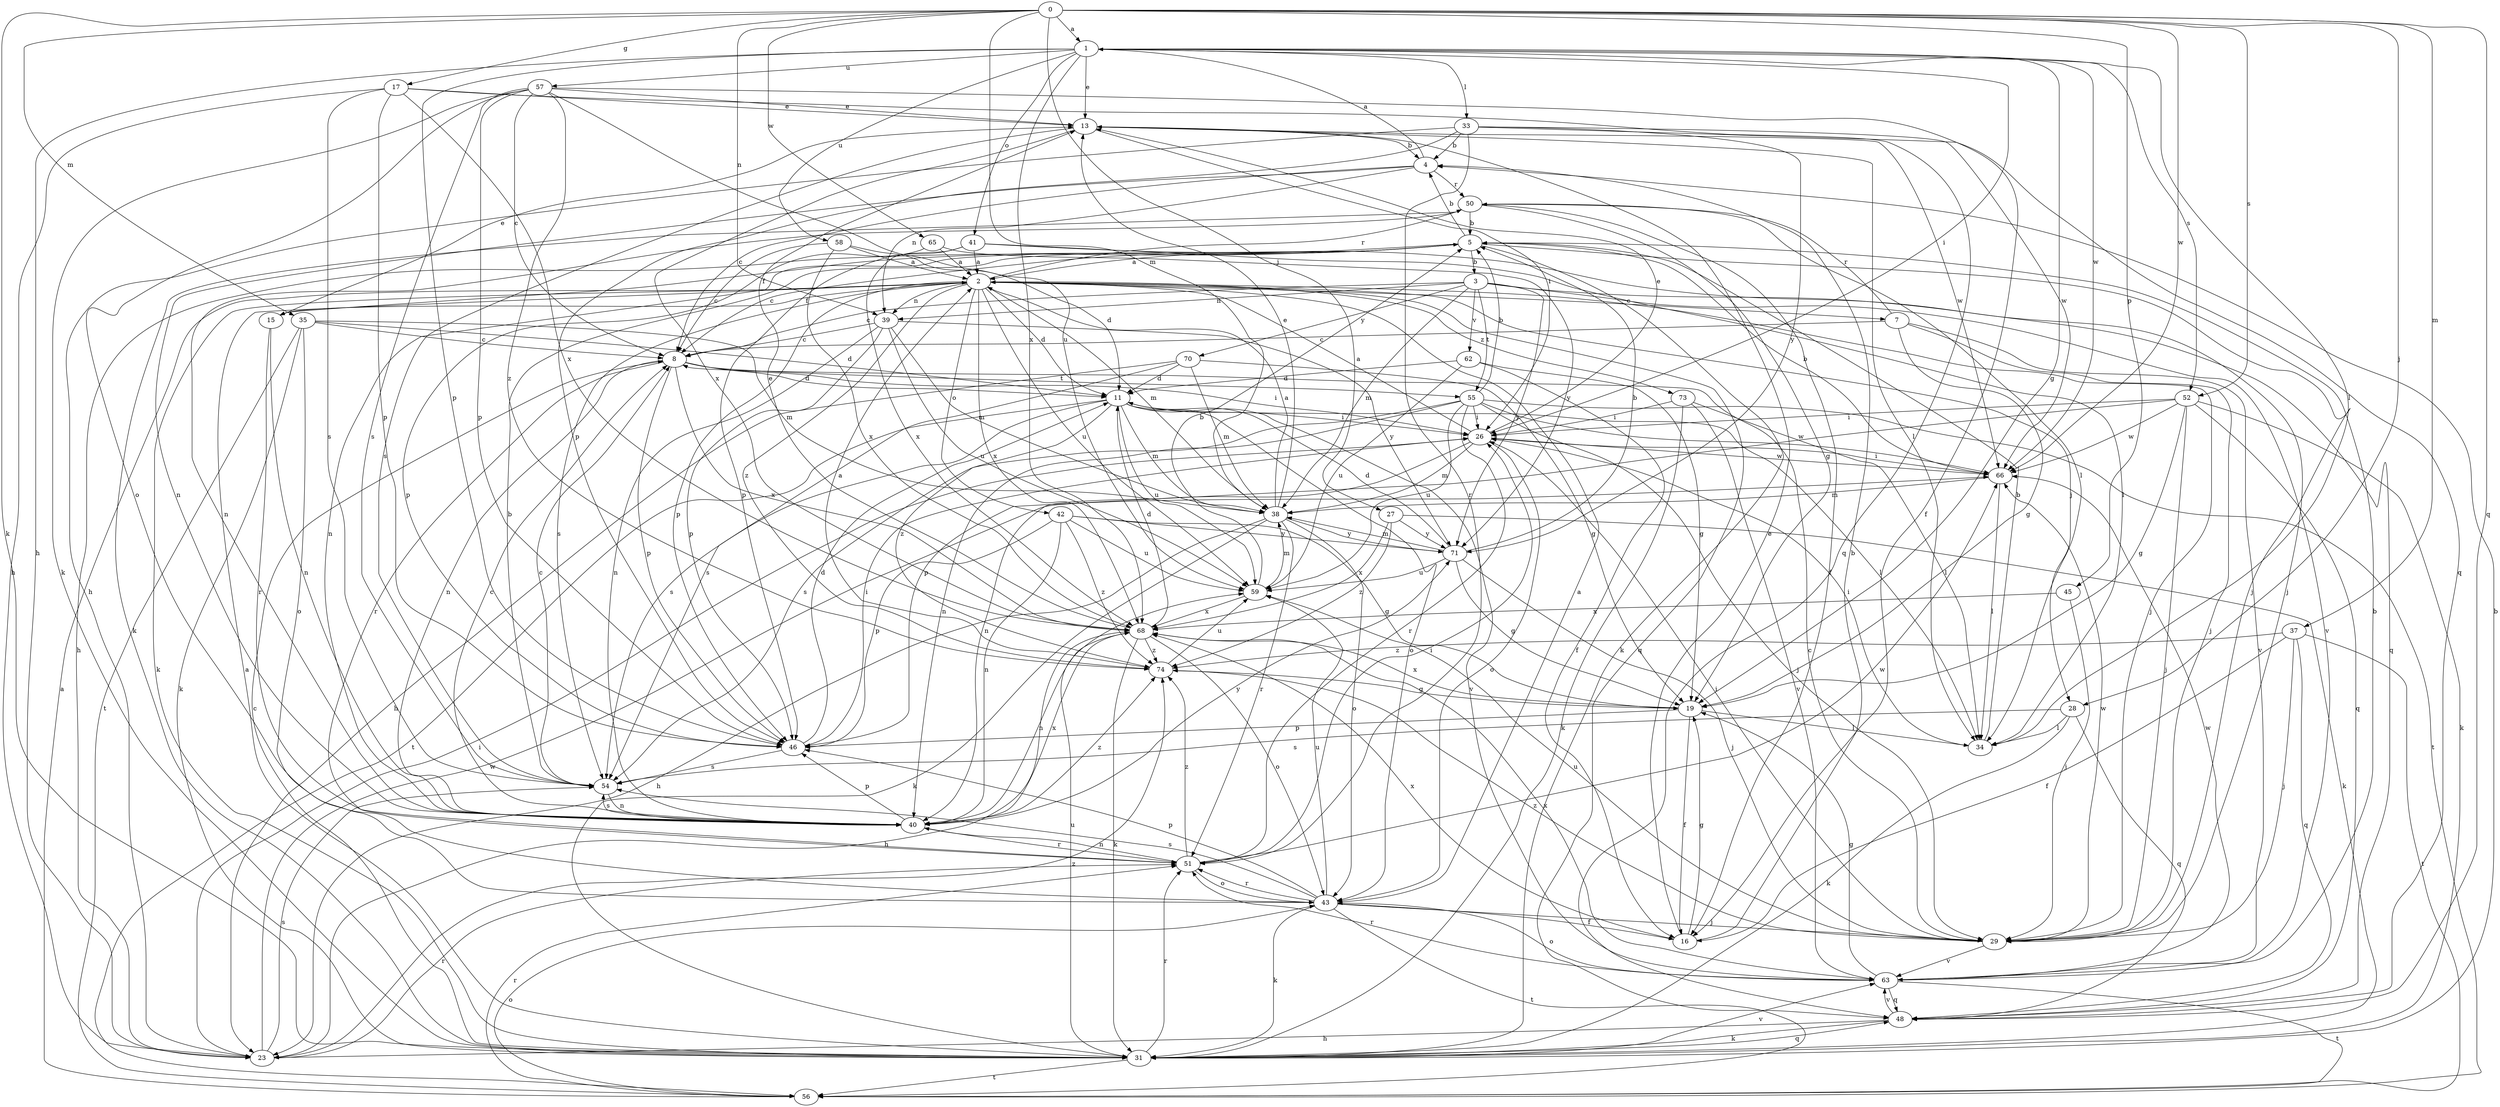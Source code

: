 strict digraph  {
0;
1;
2;
3;
4;
5;
7;
8;
11;
13;
15;
16;
17;
19;
23;
26;
27;
28;
29;
31;
33;
34;
35;
37;
38;
39;
40;
41;
42;
43;
45;
46;
48;
50;
51;
52;
54;
55;
56;
57;
58;
59;
62;
63;
65;
66;
68;
70;
71;
73;
74;
0 -> 1  [label=a];
0 -> 17  [label=g];
0 -> 27  [label=j];
0 -> 28  [label=j];
0 -> 31  [label=k];
0 -> 35  [label=m];
0 -> 37  [label=m];
0 -> 38  [label=m];
0 -> 39  [label=n];
0 -> 45  [label=p];
0 -> 48  [label=q];
0 -> 52  [label=s];
0 -> 65  [label=w];
0 -> 66  [label=w];
1 -> 13  [label=e];
1 -> 19  [label=g];
1 -> 23  [label=h];
1 -> 26  [label=i];
1 -> 33  [label=l];
1 -> 34  [label=l];
1 -> 41  [label=o];
1 -> 46  [label=p];
1 -> 52  [label=s];
1 -> 57  [label=u];
1 -> 58  [label=u];
1 -> 66  [label=w];
1 -> 68  [label=x];
2 -> 7  [label=c];
2 -> 11  [label=d];
2 -> 15  [label=f];
2 -> 28  [label=j];
2 -> 29  [label=j];
2 -> 31  [label=k];
2 -> 38  [label=m];
2 -> 39  [label=n];
2 -> 42  [label=o];
2 -> 46  [label=p];
2 -> 48  [label=q];
2 -> 50  [label=r];
2 -> 54  [label=s];
2 -> 59  [label=u];
2 -> 68  [label=x];
2 -> 73  [label=z];
2 -> 74  [label=z];
3 -> 8  [label=c];
3 -> 38  [label=m];
3 -> 39  [label=n];
3 -> 48  [label=q];
3 -> 55  [label=t];
3 -> 62  [label=v];
3 -> 63  [label=v];
3 -> 70  [label=y];
3 -> 71  [label=y];
4 -> 1  [label=a];
4 -> 8  [label=c];
4 -> 39  [label=n];
4 -> 40  [label=n];
4 -> 50  [label=r];
5 -> 2  [label=a];
5 -> 3  [label=b];
5 -> 4  [label=b];
5 -> 8  [label=c];
5 -> 15  [label=f];
5 -> 23  [label=h];
5 -> 29  [label=j];
5 -> 31  [label=k];
5 -> 40  [label=n];
7 -> 8  [label=c];
7 -> 19  [label=g];
7 -> 29  [label=j];
7 -> 50  [label=r];
7 -> 63  [label=v];
8 -> 11  [label=d];
8 -> 26  [label=i];
8 -> 40  [label=n];
8 -> 46  [label=p];
8 -> 51  [label=r];
8 -> 55  [label=t];
8 -> 68  [label=x];
11 -> 26  [label=i];
11 -> 34  [label=l];
11 -> 38  [label=m];
11 -> 43  [label=o];
11 -> 54  [label=s];
11 -> 56  [label=t];
11 -> 59  [label=u];
11 -> 63  [label=v];
11 -> 74  [label=z];
13 -> 4  [label=b];
13 -> 26  [label=i];
13 -> 34  [label=l];
13 -> 54  [label=s];
13 -> 66  [label=w];
13 -> 68  [label=x];
15 -> 13  [label=e];
15 -> 40  [label=n];
15 -> 51  [label=r];
16 -> 4  [label=b];
16 -> 13  [label=e];
16 -> 19  [label=g];
16 -> 68  [label=x];
17 -> 13  [label=e];
17 -> 23  [label=h];
17 -> 46  [label=p];
17 -> 48  [label=q];
17 -> 54  [label=s];
17 -> 68  [label=x];
19 -> 16  [label=f];
19 -> 34  [label=l];
19 -> 46  [label=p];
19 -> 68  [label=x];
23 -> 26  [label=i];
23 -> 51  [label=r];
23 -> 54  [label=s];
23 -> 66  [label=w];
23 -> 74  [label=z];
26 -> 2  [label=a];
26 -> 13  [label=e];
26 -> 38  [label=m];
26 -> 40  [label=n];
26 -> 43  [label=o];
26 -> 66  [label=w];
27 -> 31  [label=k];
27 -> 68  [label=x];
27 -> 71  [label=y];
27 -> 74  [label=z];
28 -> 31  [label=k];
28 -> 34  [label=l];
28 -> 48  [label=q];
28 -> 54  [label=s];
29 -> 8  [label=c];
29 -> 26  [label=i];
29 -> 59  [label=u];
29 -> 63  [label=v];
29 -> 66  [label=w];
29 -> 74  [label=z];
31 -> 2  [label=a];
31 -> 4  [label=b];
31 -> 8  [label=c];
31 -> 48  [label=q];
31 -> 51  [label=r];
31 -> 56  [label=t];
31 -> 59  [label=u];
31 -> 63  [label=v];
33 -> 4  [label=b];
33 -> 23  [label=h];
33 -> 46  [label=p];
33 -> 48  [label=q];
33 -> 51  [label=r];
33 -> 66  [label=w];
33 -> 71  [label=y];
34 -> 5  [label=b];
34 -> 26  [label=i];
35 -> 8  [label=c];
35 -> 11  [label=d];
35 -> 31  [label=k];
35 -> 38  [label=m];
35 -> 43  [label=o];
35 -> 56  [label=t];
37 -> 16  [label=f];
37 -> 29  [label=j];
37 -> 48  [label=q];
37 -> 56  [label=t];
37 -> 74  [label=z];
38 -> 2  [label=a];
38 -> 13  [label=e];
38 -> 23  [label=h];
38 -> 31  [label=k];
38 -> 43  [label=o];
38 -> 51  [label=r];
38 -> 71  [label=y];
39 -> 8  [label=c];
39 -> 38  [label=m];
39 -> 40  [label=n];
39 -> 46  [label=p];
39 -> 59  [label=u];
39 -> 71  [label=y];
40 -> 8  [label=c];
40 -> 46  [label=p];
40 -> 51  [label=r];
40 -> 54  [label=s];
40 -> 68  [label=x];
40 -> 71  [label=y];
40 -> 74  [label=z];
41 -> 2  [label=a];
41 -> 29  [label=j];
41 -> 34  [label=l];
41 -> 46  [label=p];
41 -> 68  [label=x];
42 -> 19  [label=g];
42 -> 40  [label=n];
42 -> 46  [label=p];
42 -> 59  [label=u];
42 -> 71  [label=y];
42 -> 74  [label=z];
43 -> 2  [label=a];
43 -> 16  [label=f];
43 -> 29  [label=j];
43 -> 31  [label=k];
43 -> 46  [label=p];
43 -> 51  [label=r];
43 -> 54  [label=s];
43 -> 56  [label=t];
43 -> 59  [label=u];
45 -> 29  [label=j];
45 -> 68  [label=x];
46 -> 11  [label=d];
46 -> 26  [label=i];
46 -> 54  [label=s];
48 -> 23  [label=h];
48 -> 31  [label=k];
48 -> 63  [label=v];
50 -> 5  [label=b];
50 -> 16  [label=f];
50 -> 19  [label=g];
50 -> 31  [label=k];
50 -> 34  [label=l];
50 -> 40  [label=n];
51 -> 26  [label=i];
51 -> 40  [label=n];
51 -> 43  [label=o];
51 -> 66  [label=w];
51 -> 74  [label=z];
52 -> 19  [label=g];
52 -> 26  [label=i];
52 -> 29  [label=j];
52 -> 31  [label=k];
52 -> 46  [label=p];
52 -> 48  [label=q];
52 -> 66  [label=w];
54 -> 5  [label=b];
54 -> 8  [label=c];
54 -> 40  [label=n];
55 -> 5  [label=b];
55 -> 26  [label=i];
55 -> 29  [label=j];
55 -> 40  [label=n];
55 -> 51  [label=r];
55 -> 54  [label=s];
55 -> 56  [label=t];
55 -> 59  [label=u];
55 -> 66  [label=w];
56 -> 2  [label=a];
56 -> 43  [label=o];
56 -> 51  [label=r];
57 -> 8  [label=c];
57 -> 13  [label=e];
57 -> 16  [label=f];
57 -> 31  [label=k];
57 -> 43  [label=o];
57 -> 46  [label=p];
57 -> 54  [label=s];
57 -> 59  [label=u];
57 -> 74  [label=z];
58 -> 2  [label=a];
58 -> 8  [label=c];
58 -> 11  [label=d];
58 -> 68  [label=x];
59 -> 5  [label=b];
59 -> 38  [label=m];
59 -> 68  [label=x];
62 -> 11  [label=d];
62 -> 16  [label=f];
62 -> 19  [label=g];
62 -> 59  [label=u];
63 -> 5  [label=b];
63 -> 19  [label=g];
63 -> 43  [label=o];
63 -> 48  [label=q];
63 -> 51  [label=r];
63 -> 56  [label=t];
63 -> 66  [label=w];
63 -> 68  [label=x];
65 -> 2  [label=a];
65 -> 46  [label=p];
65 -> 71  [label=y];
66 -> 5  [label=b];
66 -> 26  [label=i];
66 -> 34  [label=l];
66 -> 38  [label=m];
68 -> 11  [label=d];
68 -> 13  [label=e];
68 -> 23  [label=h];
68 -> 31  [label=k];
68 -> 40  [label=n];
68 -> 43  [label=o];
68 -> 74  [label=z];
70 -> 11  [label=d];
70 -> 19  [label=g];
70 -> 23  [label=h];
70 -> 38  [label=m];
70 -> 54  [label=s];
71 -> 5  [label=b];
71 -> 11  [label=d];
71 -> 19  [label=g];
71 -> 29  [label=j];
71 -> 38  [label=m];
71 -> 59  [label=u];
73 -> 26  [label=i];
73 -> 31  [label=k];
73 -> 34  [label=l];
73 -> 63  [label=v];
74 -> 2  [label=a];
74 -> 19  [label=g];
74 -> 59  [label=u];
}
